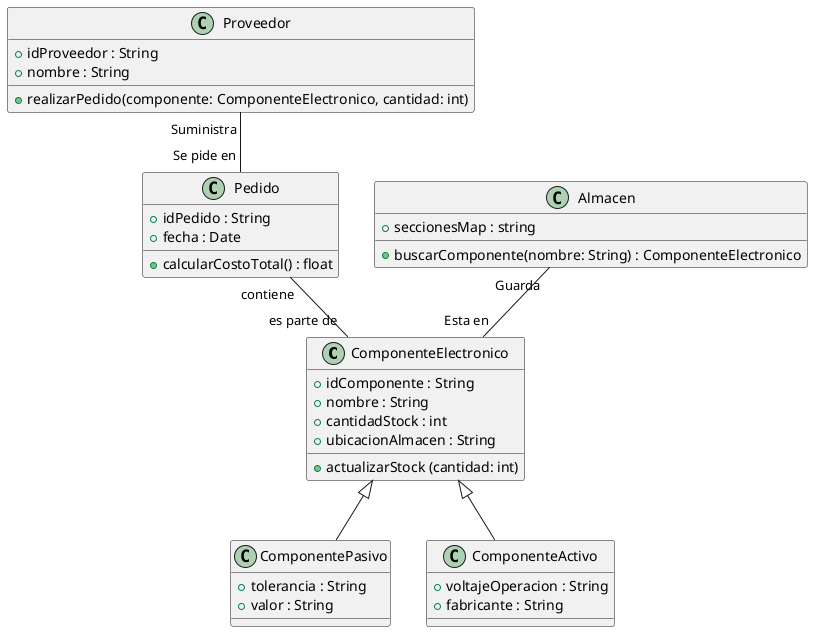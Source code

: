 @startuml SistemaElectronica


class ComponenteElectronico {
  + idComponente : String
  + nombre : String
  + cantidadStock : int
  + ubicacionAlmacen : String
  + actualizarStock (cantidad: int)
}

class ComponentePasivo {
  + tolerancia : String
  + valor : String
}

class ComponenteActivo {
  + voltajeOperacion : String
  + fabricante : String
}

class Proveedor {
  + idProveedor : String
  + nombre : String
  + realizarPedido(componente: ComponenteElectronico, cantidad: int)
}

class Pedido {
  + idPedido : String
  + fecha : Date
  + calcularCostoTotal() : float
}

class Almacen {
  + seccionesMap : string
  + buscarComponente(nombre: String) : ComponenteElectronico
}


ComponenteElectronico <|-- ComponentePasivo
ComponenteElectronico <|-- ComponenteActivo

Proveedor "Suministra" -- "Se pide en" Pedido
Pedido "contiene" -- "es parte de" ComponenteElectronico
Almacen "Guarda" -- "Esta en" ComponenteElectronico
